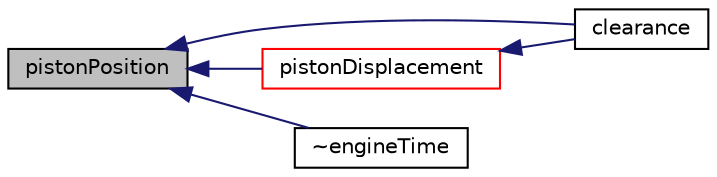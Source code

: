 digraph "pistonPosition"
{
  bgcolor="transparent";
  edge [fontname="Helvetica",fontsize="10",labelfontname="Helvetica",labelfontsize="10"];
  node [fontname="Helvetica",fontsize="10",shape=record];
  rankdir="LR";
  Node414 [label="pistonPosition",height=0.2,width=0.4,color="black", fillcolor="grey75", style="filled", fontcolor="black"];
  Node414 -> Node415 [dir="back",color="midnightblue",fontsize="10",style="solid",fontname="Helvetica"];
  Node415 [label="clearance",height=0.2,width=0.4,color="black",URL="$a22585.html#aa2308a0cc2552809f3d0863b21a40af5",tooltip="Return the engines clearance-gap. "];
  Node414 -> Node416 [dir="back",color="midnightblue",fontsize="10",style="solid",fontname="Helvetica"];
  Node416 [label="pistonDisplacement",height=0.2,width=0.4,color="red",URL="$a22585.html#a933d46fba45ae6a4df56e3bce745de2a",tooltip="Return piston displacement for current time step. "];
  Node416 -> Node415 [dir="back",color="midnightblue",fontsize="10",style="solid",fontname="Helvetica"];
  Node414 -> Node420 [dir="back",color="midnightblue",fontsize="10",style="solid",fontname="Helvetica"];
  Node420 [label="~engineTime",height=0.2,width=0.4,color="black",URL="$a22585.html#a0461cd2cfe766d8934a65bab839bdbe5",tooltip="Destructor. "];
}
